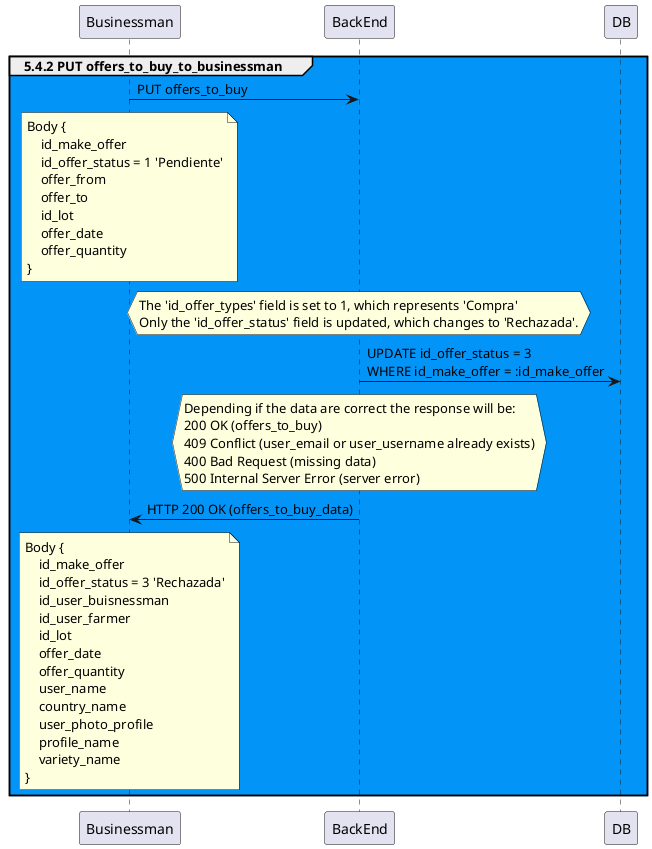 @startuml

    group #0295F7 5.4.2 PUT offers_to_buy_to_businessman

        Businessman -> BackEnd: PUT offers_to_buy
        
        note over Businessman
            Body {
                id_make_offer
                id_offer_status = 1 'Pendiente'
                offer_from
                offer_to
                id_lot
                offer_date
                offer_quantity
            }
        endnote

        hnote over BackEnd
            The 'id_offer_types' field is set to 1, which represents 'Compra'
            Only the 'id_offer_status' field is updated, which changes to 'Rechazada'.
        endnote
        BackEnd -> DB: UPDATE id_offer_status = 3 \nWHERE id_make_offer = :id_make_offer

        hnote over BackEnd
            Depending if the data are correct the response will be:
            200 OK (offers_to_buy)
            409 Conflict (user_email or user_username already exists)
            400 Bad Request (missing data)
            500 Internal Server Error (server error)
        endnote

        BackEnd -> Businessman: HTTP 200 OK (offers_to_buy_data)

        note over Businessman
            Body {
                id_make_offer
                id_offer_status = 3 'Rechazada'
                id_user_buisnessman
                id_user_farmer
                id_lot
                offer_date
                offer_quantity
                user_name
                country_name
                user_photo_profile
                profile_name
                variety_name
            }
        endnote
    
    end group 

@enduml